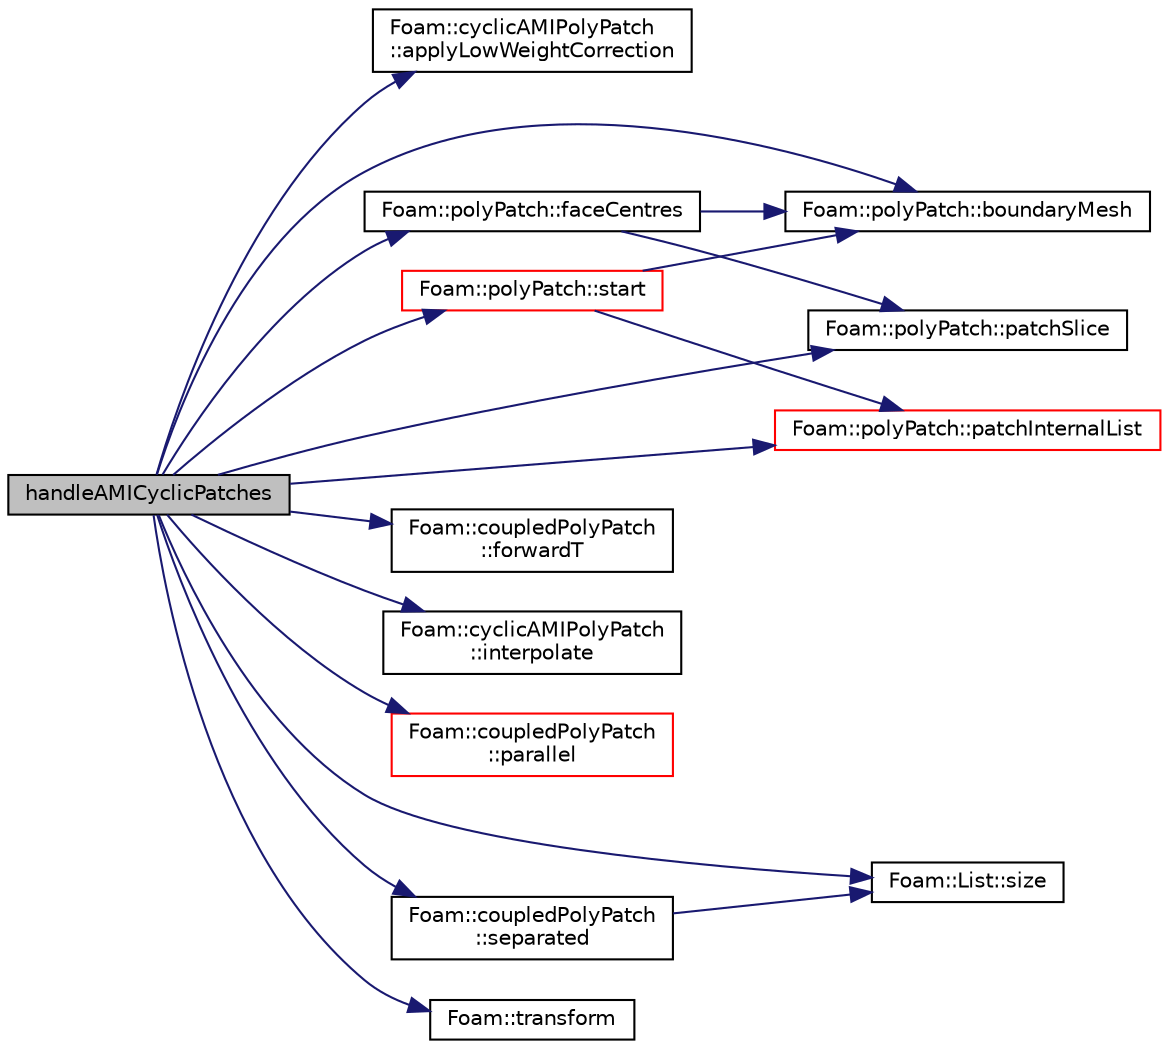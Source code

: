 digraph "handleAMICyclicPatches"
{
  bgcolor="transparent";
  edge [fontname="Helvetica",fontsize="10",labelfontname="Helvetica",labelfontsize="10"];
  node [fontname="Helvetica",fontsize="10",shape=record];
  rankdir="LR";
  Node646 [label="handleAMICyclicPatches",height=0.2,width=0.4,color="black", fillcolor="grey75", style="filled", fontcolor="black"];
  Node646 -> Node647 [color="midnightblue",fontsize="10",style="solid",fontname="Helvetica"];
  Node647 [label="Foam::cyclicAMIPolyPatch\l::applyLowWeightCorrection",height=0.2,width=0.4,color="black",URL="$a26077.html#abd60dd599122dfea3112d00006e8756b",tooltip="Return true if applying the low weight correction. "];
  Node646 -> Node648 [color="midnightblue",fontsize="10",style="solid",fontname="Helvetica"];
  Node648 [label="Foam::polyPatch::boundaryMesh",height=0.2,width=0.4,color="black",URL="$a28633.html#a729e6b97bfa357ec46f60ff7f2e7779a",tooltip="Return boundaryMesh reference. "];
  Node646 -> Node649 [color="midnightblue",fontsize="10",style="solid",fontname="Helvetica"];
  Node649 [label="Foam::polyPatch::faceCentres",height=0.2,width=0.4,color="black",URL="$a28633.html#a7eedbc42527b683112bf222f221a714c",tooltip="Return face centres. "];
  Node649 -> Node650 [color="midnightblue",fontsize="10",style="solid",fontname="Helvetica"];
  Node650 [label="Foam::polyPatch::patchSlice",height=0.2,width=0.4,color="black",URL="$a28633.html#a80f3f176bddf16c62b83cbf3d20830cd",tooltip="Slice list to patch. "];
  Node649 -> Node648 [color="midnightblue",fontsize="10",style="solid",fontname="Helvetica"];
  Node646 -> Node651 [color="midnightblue",fontsize="10",style="solid",fontname="Helvetica"];
  Node651 [label="Foam::coupledPolyPatch\l::forwardT",height=0.2,width=0.4,color="black",URL="$a28581.html#ae135c648b81be5732b7634127e41608d",tooltip="Return face transformation tensor. "];
  Node646 -> Node652 [color="midnightblue",fontsize="10",style="solid",fontname="Helvetica"];
  Node652 [label="Foam::cyclicAMIPolyPatch\l::interpolate",height=0.2,width=0.4,color="black",URL="$a26077.html#a7bb266ad4e025949d6e7c460e332253e",tooltip="Interpolate field. "];
  Node646 -> Node653 [color="midnightblue",fontsize="10",style="solid",fontname="Helvetica"];
  Node653 [label="Foam::coupledPolyPatch\l::parallel",height=0.2,width=0.4,color="red",URL="$a28581.html#a6f2ad23016ecf05385032d2ea2fea27d",tooltip="Are the cyclic planes parallel. "];
  Node646 -> Node655 [color="midnightblue",fontsize="10",style="solid",fontname="Helvetica"];
  Node655 [label="Foam::polyPatch::patchInternalList",height=0.2,width=0.4,color="red",URL="$a28633.html#a1e3dde2d5675e41d19913ecee4eed555",tooltip="Extract face cell data. "];
  Node646 -> Node650 [color="midnightblue",fontsize="10",style="solid",fontname="Helvetica"];
  Node646 -> Node657 [color="midnightblue",fontsize="10",style="solid",fontname="Helvetica"];
  Node657 [label="Foam::coupledPolyPatch\l::separated",height=0.2,width=0.4,color="black",URL="$a28581.html#a6b412b0f0250badc8106cec72d6b875c",tooltip="Are the planes separated. "];
  Node657 -> Node658 [color="midnightblue",fontsize="10",style="solid",fontname="Helvetica"];
  Node658 [label="Foam::List::size",height=0.2,width=0.4,color="black",URL="$a26833.html#a8a5f6fa29bd4b500caf186f60245b384",tooltip="Override size to be inconsistent with allocated storage. "];
  Node646 -> Node658 [color="midnightblue",fontsize="10",style="solid",fontname="Helvetica"];
  Node646 -> Node659 [color="midnightblue",fontsize="10",style="solid",fontname="Helvetica"];
  Node659 [label="Foam::polyPatch::start",height=0.2,width=0.4,color="red",URL="$a28633.html#a6bfd3e3abb11e98bdb4b98671cec1234",tooltip="Return start label of this patch in the polyMesh face list. "];
  Node659 -> Node648 [color="midnightblue",fontsize="10",style="solid",fontname="Helvetica"];
  Node659 -> Node655 [color="midnightblue",fontsize="10",style="solid",fontname="Helvetica"];
  Node646 -> Node664 [color="midnightblue",fontsize="10",style="solid",fontname="Helvetica"];
  Node664 [label="Foam::transform",height=0.2,width=0.4,color="black",URL="$a21851.html#a919915170941701c1223291531ad010c"];
}
